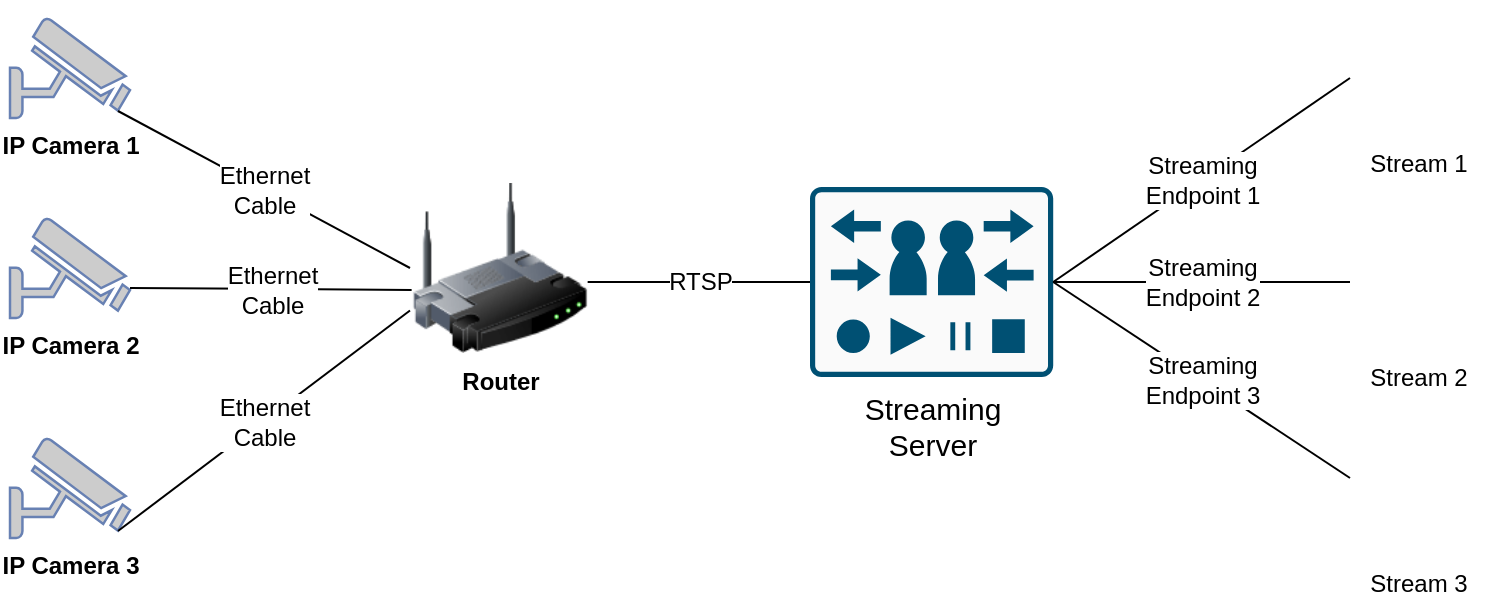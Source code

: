 <mxfile version="16.2.4" type="device"><diagram id="9_G7bN3aUABOlQIKmXci" name="Page-1"><mxGraphModel dx="1038" dy="592" grid="1" gridSize="10" guides="1" tooltips="1" connect="1" arrows="1" fold="1" page="1" pageScale="1" pageWidth="850" pageHeight="1100" math="0" shadow="0"><root><mxCell id="0"/><mxCell id="1" parent="0"/><mxCell id="NRZzF6JtmOsym0aN9dcI-1" value="IP Camera 1" style="fontColor=#000000;verticalAlign=top;verticalLabelPosition=bottom;labelPosition=center;align=center;html=1;outlineConnect=0;fillColor=#CCCCCC;strokeColor=#6881B3;gradientColor=none;gradientDirection=north;strokeWidth=2;shape=mxgraph.networks.security_camera;fontStyle=1" vertex="1" parent="1"><mxGeometry x="50" y="130" width="60" height="50" as="geometry"/></mxCell><mxCell id="NRZzF6JtmOsym0aN9dcI-2" value="IP Camera 2" style="fontColor=#000000;verticalAlign=top;verticalLabelPosition=bottom;labelPosition=center;align=center;html=1;outlineConnect=0;fillColor=#CCCCCC;strokeColor=#6881B3;gradientColor=none;gradientDirection=north;strokeWidth=2;shape=mxgraph.networks.security_camera;fontStyle=1" vertex="1" parent="1"><mxGeometry x="50" y="230" width="60" height="50" as="geometry"/></mxCell><mxCell id="NRZzF6JtmOsym0aN9dcI-3" value="IP Camera 3" style="fontColor=#000000;verticalAlign=top;verticalLabelPosition=bottom;labelPosition=center;align=center;html=1;outlineConnect=0;fillColor=#CCCCCC;strokeColor=#6881B3;gradientColor=none;gradientDirection=north;strokeWidth=2;shape=mxgraph.networks.security_camera;fontStyle=1" vertex="1" parent="1"><mxGeometry x="50" y="340" width="60" height="50" as="geometry"/></mxCell><mxCell id="NRZzF6JtmOsym0aN9dcI-5" value="Streaming&lt;br&gt;Server" style="sketch=0;points=[[0.015,0.015,0],[0.985,0.015,0],[0.985,0.985,0],[0.015,0.985,0],[0.25,0,0],[0.5,0,0],[0.75,0,0],[1,0.25,0],[1,0.5,0],[1,0.75,0],[0.75,1,0],[0.5,1,0],[0.25,1,0],[0,0.75,0],[0,0.5,0],[0,0.25,0]];verticalLabelPosition=bottom;html=1;verticalAlign=top;aspect=fixed;align=center;pointerEvents=1;shape=mxgraph.cisco19.rect;prIcon=content_recording_streaming_server;fillColor=#FAFAFA;strokeColor=#005073;fontSize=15;fontColor=#000000;" vertex="1" parent="1"><mxGeometry x="450" y="214.5" width="121.6" height="95" as="geometry"/></mxCell><mxCell id="NRZzF6JtmOsym0aN9dcI-6" value="&lt;b&gt;Router&lt;/b&gt;" style="image;html=1;image=img/lib/clip_art/networking/Wireless_Router_128x128.png;fontSize=12;fontColor=#000000;" vertex="1" parent="1"><mxGeometry x="250" y="212.5" width="90" height="85" as="geometry"/></mxCell><mxCell id="NRZzF6JtmOsym0aN9dcI-7" value="" style="endArrow=none;html=1;rounded=0;fontSize=12;fontColor=#000000;exitX=0.9;exitY=0.93;exitDx=0;exitDy=0;exitPerimeter=0;entryX=0;entryY=0.5;entryDx=0;entryDy=0;endFill=0;" edge="1" parent="1" source="NRZzF6JtmOsym0aN9dcI-1" target="NRZzF6JtmOsym0aN9dcI-6"><mxGeometry relative="1" as="geometry"><mxPoint x="170" y="140" as="sourcePoint"/><mxPoint x="270" y="140" as="targetPoint"/></mxGeometry></mxCell><mxCell id="NRZzF6JtmOsym0aN9dcI-8" value="Ethernet&lt;br&gt;Cable" style="edgeLabel;resizable=0;html=1;align=center;verticalAlign=middle;fontSize=12;fontColor=#000000;" connectable="0" vertex="1" parent="NRZzF6JtmOsym0aN9dcI-7"><mxGeometry relative="1" as="geometry"/></mxCell><mxCell id="NRZzF6JtmOsym0aN9dcI-10" value="" style="endArrow=none;html=1;rounded=0;fontSize=12;fontColor=#000000;exitX=1;exitY=0.7;exitDx=0;exitDy=0;exitPerimeter=0;entryX=0.009;entryY=0.629;entryDx=0;entryDy=0;entryPerimeter=0;endFill=0;" edge="1" parent="1" source="NRZzF6JtmOsym0aN9dcI-2" target="NRZzF6JtmOsym0aN9dcI-6"><mxGeometry relative="1" as="geometry"><mxPoint x="114" y="186.5" as="sourcePoint"/><mxPoint x="240" y="270" as="targetPoint"/></mxGeometry></mxCell><mxCell id="NRZzF6JtmOsym0aN9dcI-11" value="Ethernet&lt;br&gt;Cable" style="edgeLabel;resizable=0;html=1;align=center;verticalAlign=middle;fontSize=12;fontColor=#000000;" connectable="0" vertex="1" parent="NRZzF6JtmOsym0aN9dcI-10"><mxGeometry relative="1" as="geometry"/></mxCell><mxCell id="NRZzF6JtmOsym0aN9dcI-12" value="" style="endArrow=none;html=1;rounded=0;fontSize=12;fontColor=#000000;exitX=0.9;exitY=0.93;exitDx=0;exitDy=0;exitPerimeter=0;entryX=0;entryY=0.75;entryDx=0;entryDy=0;endFill=0;" edge="1" parent="1" source="NRZzF6JtmOsym0aN9dcI-3" target="NRZzF6JtmOsym0aN9dcI-6"><mxGeometry relative="1" as="geometry"><mxPoint x="120" y="275" as="sourcePoint"/><mxPoint x="260.81" y="275.965" as="targetPoint"/></mxGeometry></mxCell><mxCell id="NRZzF6JtmOsym0aN9dcI-13" value="Ethernet&lt;br&gt;Cable" style="edgeLabel;resizable=0;html=1;align=center;verticalAlign=middle;fontSize=12;fontColor=#000000;" connectable="0" vertex="1" parent="NRZzF6JtmOsym0aN9dcI-12"><mxGeometry relative="1" as="geometry"/></mxCell><mxCell id="NRZzF6JtmOsym0aN9dcI-14" value="" style="endArrow=none;html=1;rounded=0;fontSize=12;fontColor=#000000;endFill=0;exitX=0.987;exitY=0.582;exitDx=0;exitDy=0;exitPerimeter=0;entryX=0;entryY=0.5;entryDx=0;entryDy=0;entryPerimeter=0;" edge="1" parent="1" source="NRZzF6JtmOsym0aN9dcI-6" target="NRZzF6JtmOsym0aN9dcI-5"><mxGeometry relative="1" as="geometry"><mxPoint x="370" y="300" as="sourcePoint"/><mxPoint x="470" y="300" as="targetPoint"/></mxGeometry></mxCell><mxCell id="NRZzF6JtmOsym0aN9dcI-15" value="RTSP" style="edgeLabel;resizable=0;html=1;align=center;verticalAlign=middle;fontSize=12;fontColor=#000000;" connectable="0" vertex="1" parent="NRZzF6JtmOsym0aN9dcI-14"><mxGeometry relative="1" as="geometry"/></mxCell><mxCell id="NRZzF6JtmOsym0aN9dcI-16" value="" style="endArrow=none;html=1;rounded=0;fontSize=12;fontColor=#000000;endFill=0;exitX=1;exitY=0.5;exitDx=0;exitDy=0;exitPerimeter=0;" edge="1" parent="1" source="NRZzF6JtmOsym0aN9dcI-5"><mxGeometry relative="1" as="geometry"><mxPoint x="610" y="254.5" as="sourcePoint"/><mxPoint x="720" y="160" as="targetPoint"/></mxGeometry></mxCell><mxCell id="NRZzF6JtmOsym0aN9dcI-17" value="Streaming&lt;br&gt;Endpoint 1" style="edgeLabel;resizable=0;html=1;align=center;verticalAlign=middle;fontSize=12;fontColor=#000000;" connectable="0" vertex="1" parent="NRZzF6JtmOsym0aN9dcI-16"><mxGeometry relative="1" as="geometry"/></mxCell><mxCell id="NRZzF6JtmOsym0aN9dcI-18" value="" style="endArrow=none;html=1;rounded=0;fontSize=12;fontColor=#000000;endFill=0;exitX=1;exitY=0.5;exitDx=0;exitDy=0;exitPerimeter=0;" edge="1" parent="1" source="NRZzF6JtmOsym0aN9dcI-5"><mxGeometry relative="1" as="geometry"><mxPoint x="581.6" y="272" as="sourcePoint"/><mxPoint x="720" y="262" as="targetPoint"/></mxGeometry></mxCell><mxCell id="NRZzF6JtmOsym0aN9dcI-19" value="Streaming&lt;br&gt;Endpoint 2" style="edgeLabel;resizable=0;html=1;align=center;verticalAlign=middle;fontSize=12;fontColor=#000000;" connectable="0" vertex="1" parent="NRZzF6JtmOsym0aN9dcI-18"><mxGeometry relative="1" as="geometry"/></mxCell><mxCell id="NRZzF6JtmOsym0aN9dcI-20" value="" style="endArrow=none;html=1;rounded=0;fontSize=12;fontColor=#000000;endFill=0;exitX=1;exitY=0.5;exitDx=0;exitDy=0;exitPerimeter=0;" edge="1" parent="1" source="NRZzF6JtmOsym0aN9dcI-5"><mxGeometry relative="1" as="geometry"><mxPoint x="581.6" y="272" as="sourcePoint"/><mxPoint x="720" y="360" as="targetPoint"/></mxGeometry></mxCell><mxCell id="NRZzF6JtmOsym0aN9dcI-21" value="Streaming&lt;br&gt;Endpoint 3" style="edgeLabel;resizable=0;html=1;align=center;verticalAlign=middle;fontSize=12;fontColor=#000000;" connectable="0" vertex="1" parent="NRZzF6JtmOsym0aN9dcI-20"><mxGeometry relative="1" as="geometry"/></mxCell><mxCell id="NRZzF6JtmOsym0aN9dcI-22" value="Stream 1" style="shape=image;html=1;verticalAlign=top;verticalLabelPosition=bottom;labelBackgroundColor=#ffffff;imageAspect=0;aspect=fixed;image=https://cdn3.iconfinder.com/data/icons/galaxy-open-line-gradient-i/200/image-128.png;fontSize=12;fontColor=#000000;" vertex="1" parent="1"><mxGeometry x="720" y="121" width="68" height="68" as="geometry"/></mxCell><mxCell id="NRZzF6JtmOsym0aN9dcI-23" value="Stream 2" style="shape=image;html=1;verticalAlign=top;verticalLabelPosition=bottom;labelBackgroundColor=#ffffff;imageAspect=0;aspect=fixed;image=https://cdn3.iconfinder.com/data/icons/galaxy-open-line-gradient-i/200/image-128.png;fontSize=12;fontColor=#000000;" vertex="1" parent="1"><mxGeometry x="720" y="228" width="68" height="68" as="geometry"/></mxCell><mxCell id="NRZzF6JtmOsym0aN9dcI-24" value="Stream 3" style="shape=image;html=1;verticalAlign=top;verticalLabelPosition=bottom;labelBackgroundColor=#ffffff;imageAspect=0;aspect=fixed;image=https://cdn3.iconfinder.com/data/icons/galaxy-open-line-gradient-i/200/image-128.png;fontSize=12;fontColor=#000000;" vertex="1" parent="1"><mxGeometry x="720" y="331" width="68" height="68" as="geometry"/></mxCell></root></mxGraphModel></diagram></mxfile>